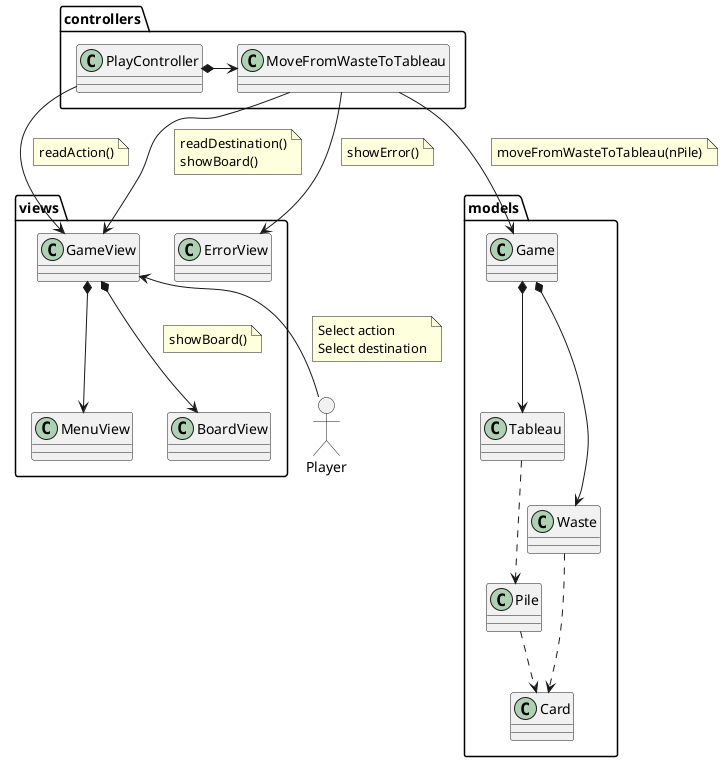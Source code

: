 @startuml UCAnalysis_MoveFromWasteToTableau
mix_actor Player

package views {
    class MenuView
    class ErrorView
    class GameView
    class BoardView

    GameView *--> BoardView
    note on link: showBoard()
    
    GameView *--> MenuView
}   

package controllers {
    class PlayController
    class MoveFromWasteToTableau
    PlayController *-right-> MoveFromWasteToTableau
}

package models {
    class Game
    class Card
    class Tableau
    class Waste
    Tableau ..> Pile
    Pile ..> Card
    Waste ..> Card
    Game *-->Waste
    Game *-->Tableau
}

Player -up-> GameView
note on link: Select action\
\nSelect destination

PlayController --> GameView
note on link: readAction()

MoveFromWasteToTableau -down-> GameView
note on link: readDestination()\nshowBoard()
MoveFromWasteToTableau -down-> Game
note on link: moveFromWasteToTableau(nPile)

MoveFromWasteToTableau -down-> ErrorView
note on link: showError()
@enduml